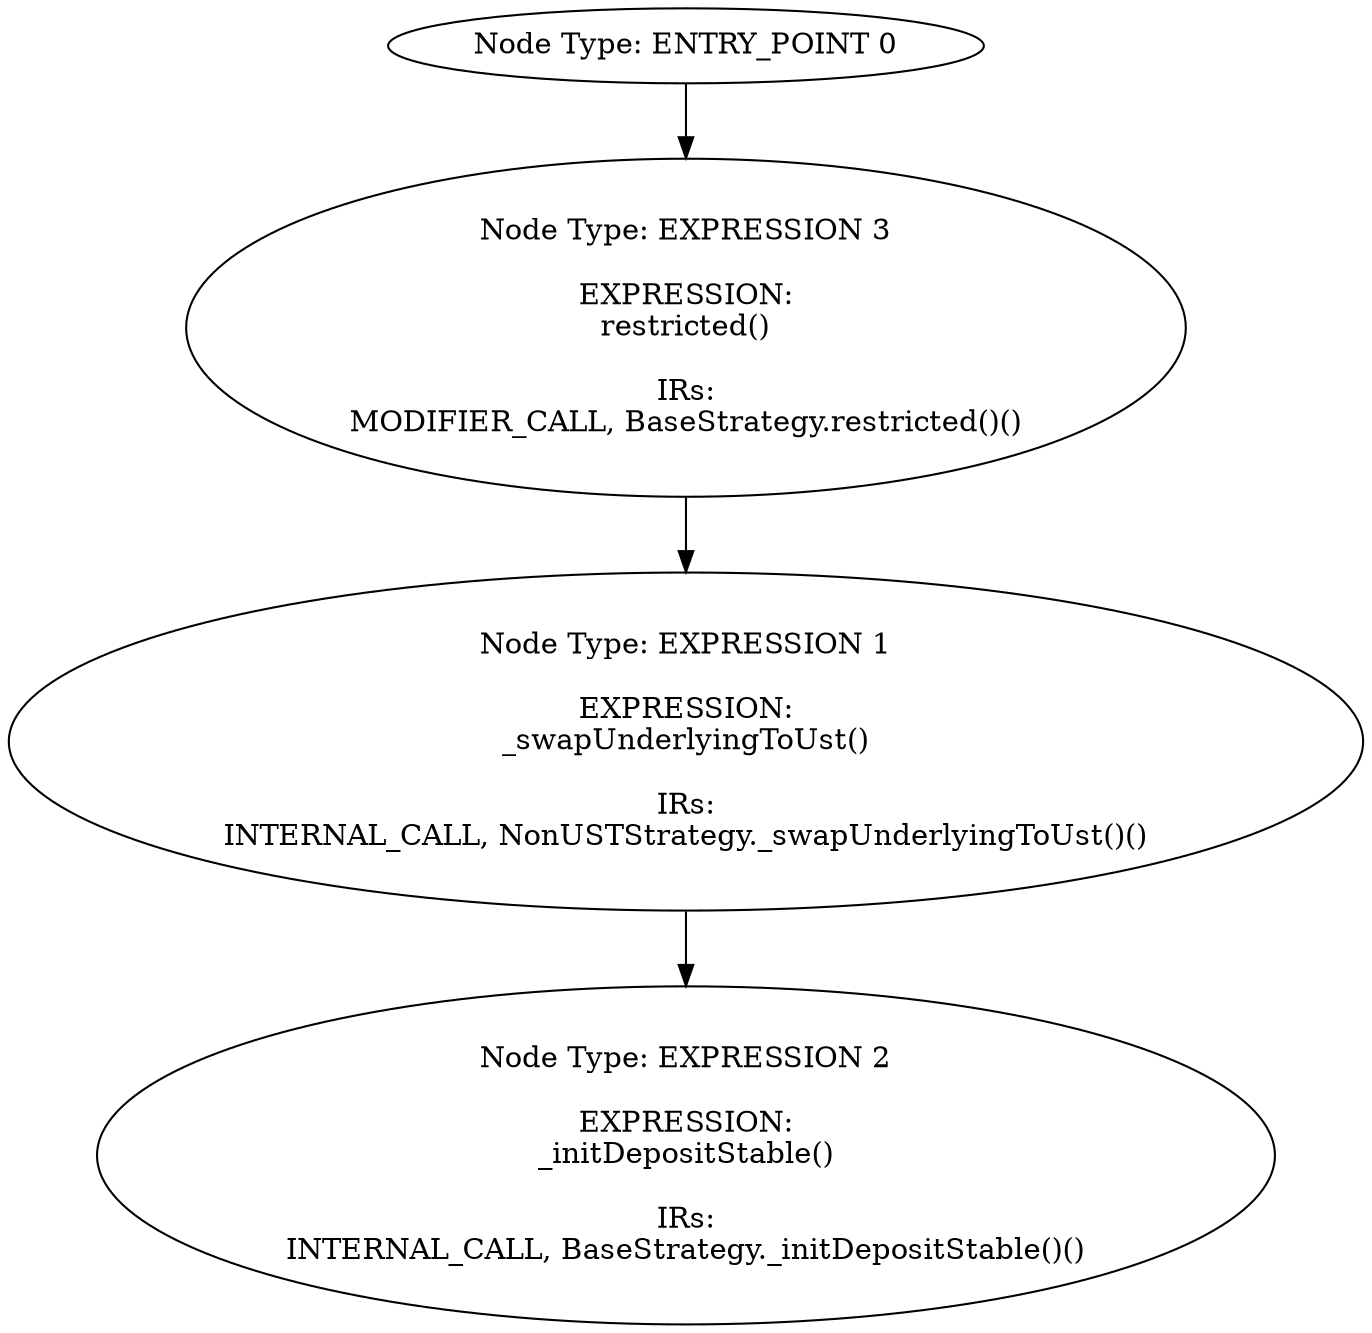 digraph{
0[label="Node Type: ENTRY_POINT 0
"];
0->3;
1[label="Node Type: EXPRESSION 1

EXPRESSION:
_swapUnderlyingToUst()

IRs:
INTERNAL_CALL, NonUSTStrategy._swapUnderlyingToUst()()"];
1->2;
2[label="Node Type: EXPRESSION 2

EXPRESSION:
_initDepositStable()

IRs:
INTERNAL_CALL, BaseStrategy._initDepositStable()()"];
3[label="Node Type: EXPRESSION 3

EXPRESSION:
restricted()

IRs:
MODIFIER_CALL, BaseStrategy.restricted()()"];
3->1;
}
